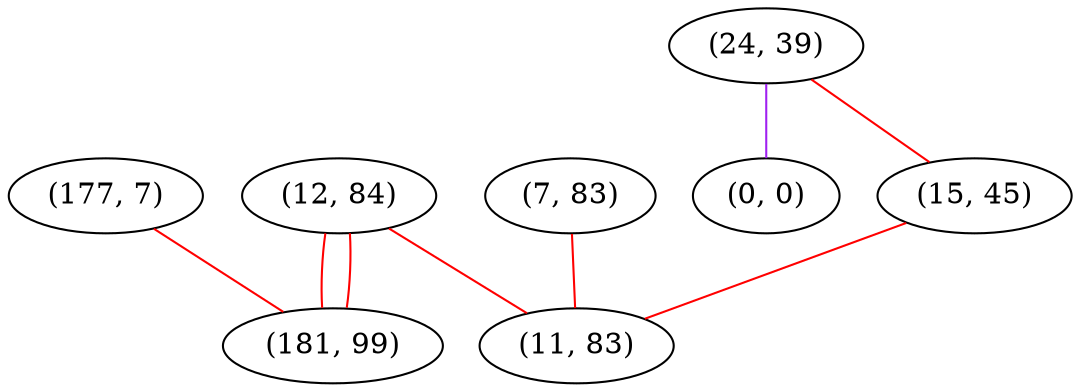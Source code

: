 graph "" {
"(12, 84)";
"(24, 39)";
"(177, 7)";
"(0, 0)";
"(181, 99)";
"(7, 83)";
"(15, 45)";
"(11, 83)";
"(12, 84)" -- "(11, 83)"  [color=red, key=0, weight=1];
"(12, 84)" -- "(181, 99)"  [color=red, key=0, weight=1];
"(12, 84)" -- "(181, 99)"  [color=red, key=1, weight=1];
"(24, 39)" -- "(15, 45)"  [color=red, key=0, weight=1];
"(24, 39)" -- "(0, 0)"  [color=purple, key=0, weight=4];
"(177, 7)" -- "(181, 99)"  [color=red, key=0, weight=1];
"(7, 83)" -- "(11, 83)"  [color=red, key=0, weight=1];
"(15, 45)" -- "(11, 83)"  [color=red, key=0, weight=1];
}
